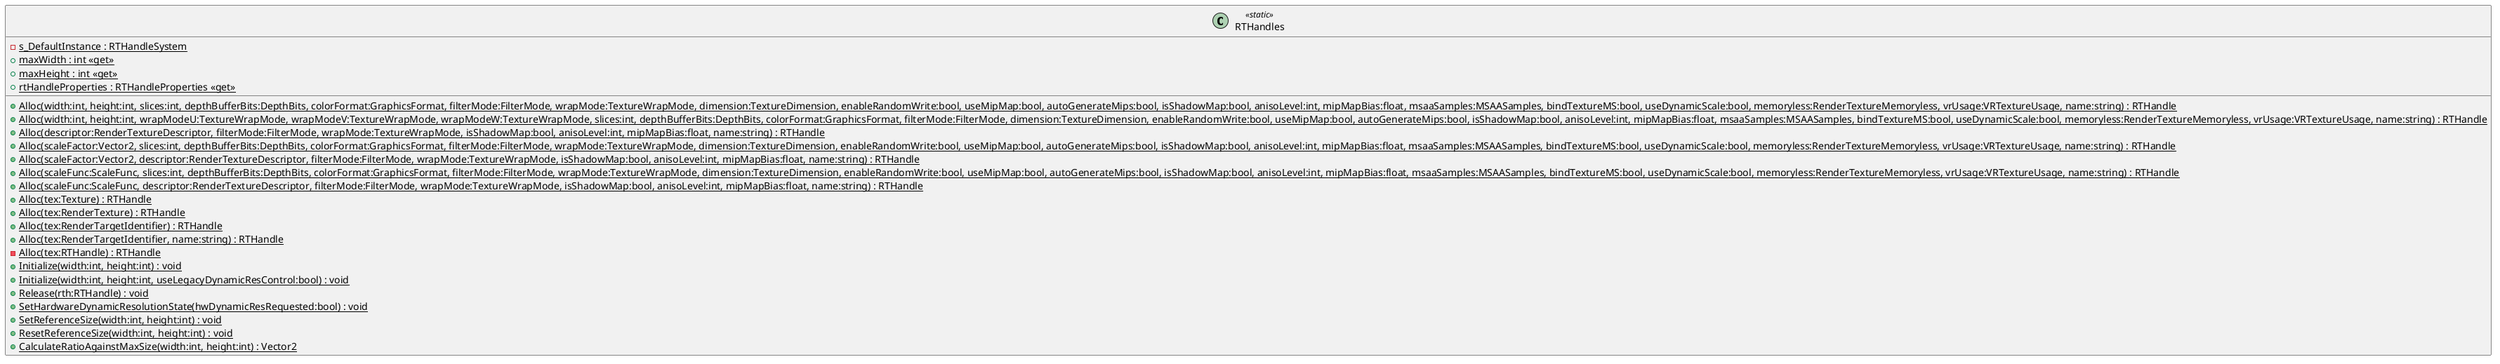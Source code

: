 @startuml
class RTHandles <<static>> {
    {static} - s_DefaultInstance : RTHandleSystem
    + {static} maxWidth : int <<get>>
    + {static} maxHeight : int <<get>>
    + {static} rtHandleProperties : RTHandleProperties <<get>>
    + {static} Alloc(width:int, height:int, slices:int, depthBufferBits:DepthBits, colorFormat:GraphicsFormat, filterMode:FilterMode, wrapMode:TextureWrapMode, dimension:TextureDimension, enableRandomWrite:bool, useMipMap:bool, autoGenerateMips:bool, isShadowMap:bool, anisoLevel:int, mipMapBias:float, msaaSamples:MSAASamples, bindTextureMS:bool, useDynamicScale:bool, memoryless:RenderTextureMemoryless, vrUsage:VRTextureUsage, name:string) : RTHandle
    + {static} Alloc(width:int, height:int, wrapModeU:TextureWrapMode, wrapModeV:TextureWrapMode, wrapModeW:TextureWrapMode, slices:int, depthBufferBits:DepthBits, colorFormat:GraphicsFormat, filterMode:FilterMode, dimension:TextureDimension, enableRandomWrite:bool, useMipMap:bool, autoGenerateMips:bool, isShadowMap:bool, anisoLevel:int, mipMapBias:float, msaaSamples:MSAASamples, bindTextureMS:bool, useDynamicScale:bool, memoryless:RenderTextureMemoryless, vrUsage:VRTextureUsage, name:string) : RTHandle
    + {static} Alloc(descriptor:RenderTextureDescriptor, filterMode:FilterMode, wrapMode:TextureWrapMode, isShadowMap:bool, anisoLevel:int, mipMapBias:float, name:string) : RTHandle
    + {static} Alloc(scaleFactor:Vector2, slices:int, depthBufferBits:DepthBits, colorFormat:GraphicsFormat, filterMode:FilterMode, wrapMode:TextureWrapMode, dimension:TextureDimension, enableRandomWrite:bool, useMipMap:bool, autoGenerateMips:bool, isShadowMap:bool, anisoLevel:int, mipMapBias:float, msaaSamples:MSAASamples, bindTextureMS:bool, useDynamicScale:bool, memoryless:RenderTextureMemoryless, vrUsage:VRTextureUsage, name:string) : RTHandle
    + {static} Alloc(scaleFactor:Vector2, descriptor:RenderTextureDescriptor, filterMode:FilterMode, wrapMode:TextureWrapMode, isShadowMap:bool, anisoLevel:int, mipMapBias:float, name:string) : RTHandle
    + {static} Alloc(scaleFunc:ScaleFunc, slices:int, depthBufferBits:DepthBits, colorFormat:GraphicsFormat, filterMode:FilterMode, wrapMode:TextureWrapMode, dimension:TextureDimension, enableRandomWrite:bool, useMipMap:bool, autoGenerateMips:bool, isShadowMap:bool, anisoLevel:int, mipMapBias:float, msaaSamples:MSAASamples, bindTextureMS:bool, useDynamicScale:bool, memoryless:RenderTextureMemoryless, vrUsage:VRTextureUsage, name:string) : RTHandle
    + {static} Alloc(scaleFunc:ScaleFunc, descriptor:RenderTextureDescriptor, filterMode:FilterMode, wrapMode:TextureWrapMode, isShadowMap:bool, anisoLevel:int, mipMapBias:float, name:string) : RTHandle
    + {static} Alloc(tex:Texture) : RTHandle
    + {static} Alloc(tex:RenderTexture) : RTHandle
    + {static} Alloc(tex:RenderTargetIdentifier) : RTHandle
    + {static} Alloc(tex:RenderTargetIdentifier, name:string) : RTHandle
    - {static} Alloc(tex:RTHandle) : RTHandle
    + {static} Initialize(width:int, height:int) : void
    + {static} Initialize(width:int, height:int, useLegacyDynamicResControl:bool) : void
    + {static} Release(rth:RTHandle) : void
    + {static} SetHardwareDynamicResolutionState(hwDynamicResRequested:bool) : void
    + {static} SetReferenceSize(width:int, height:int) : void
    + {static} ResetReferenceSize(width:int, height:int) : void
    + {static} CalculateRatioAgainstMaxSize(width:int, height:int) : Vector2
}
@enduml
